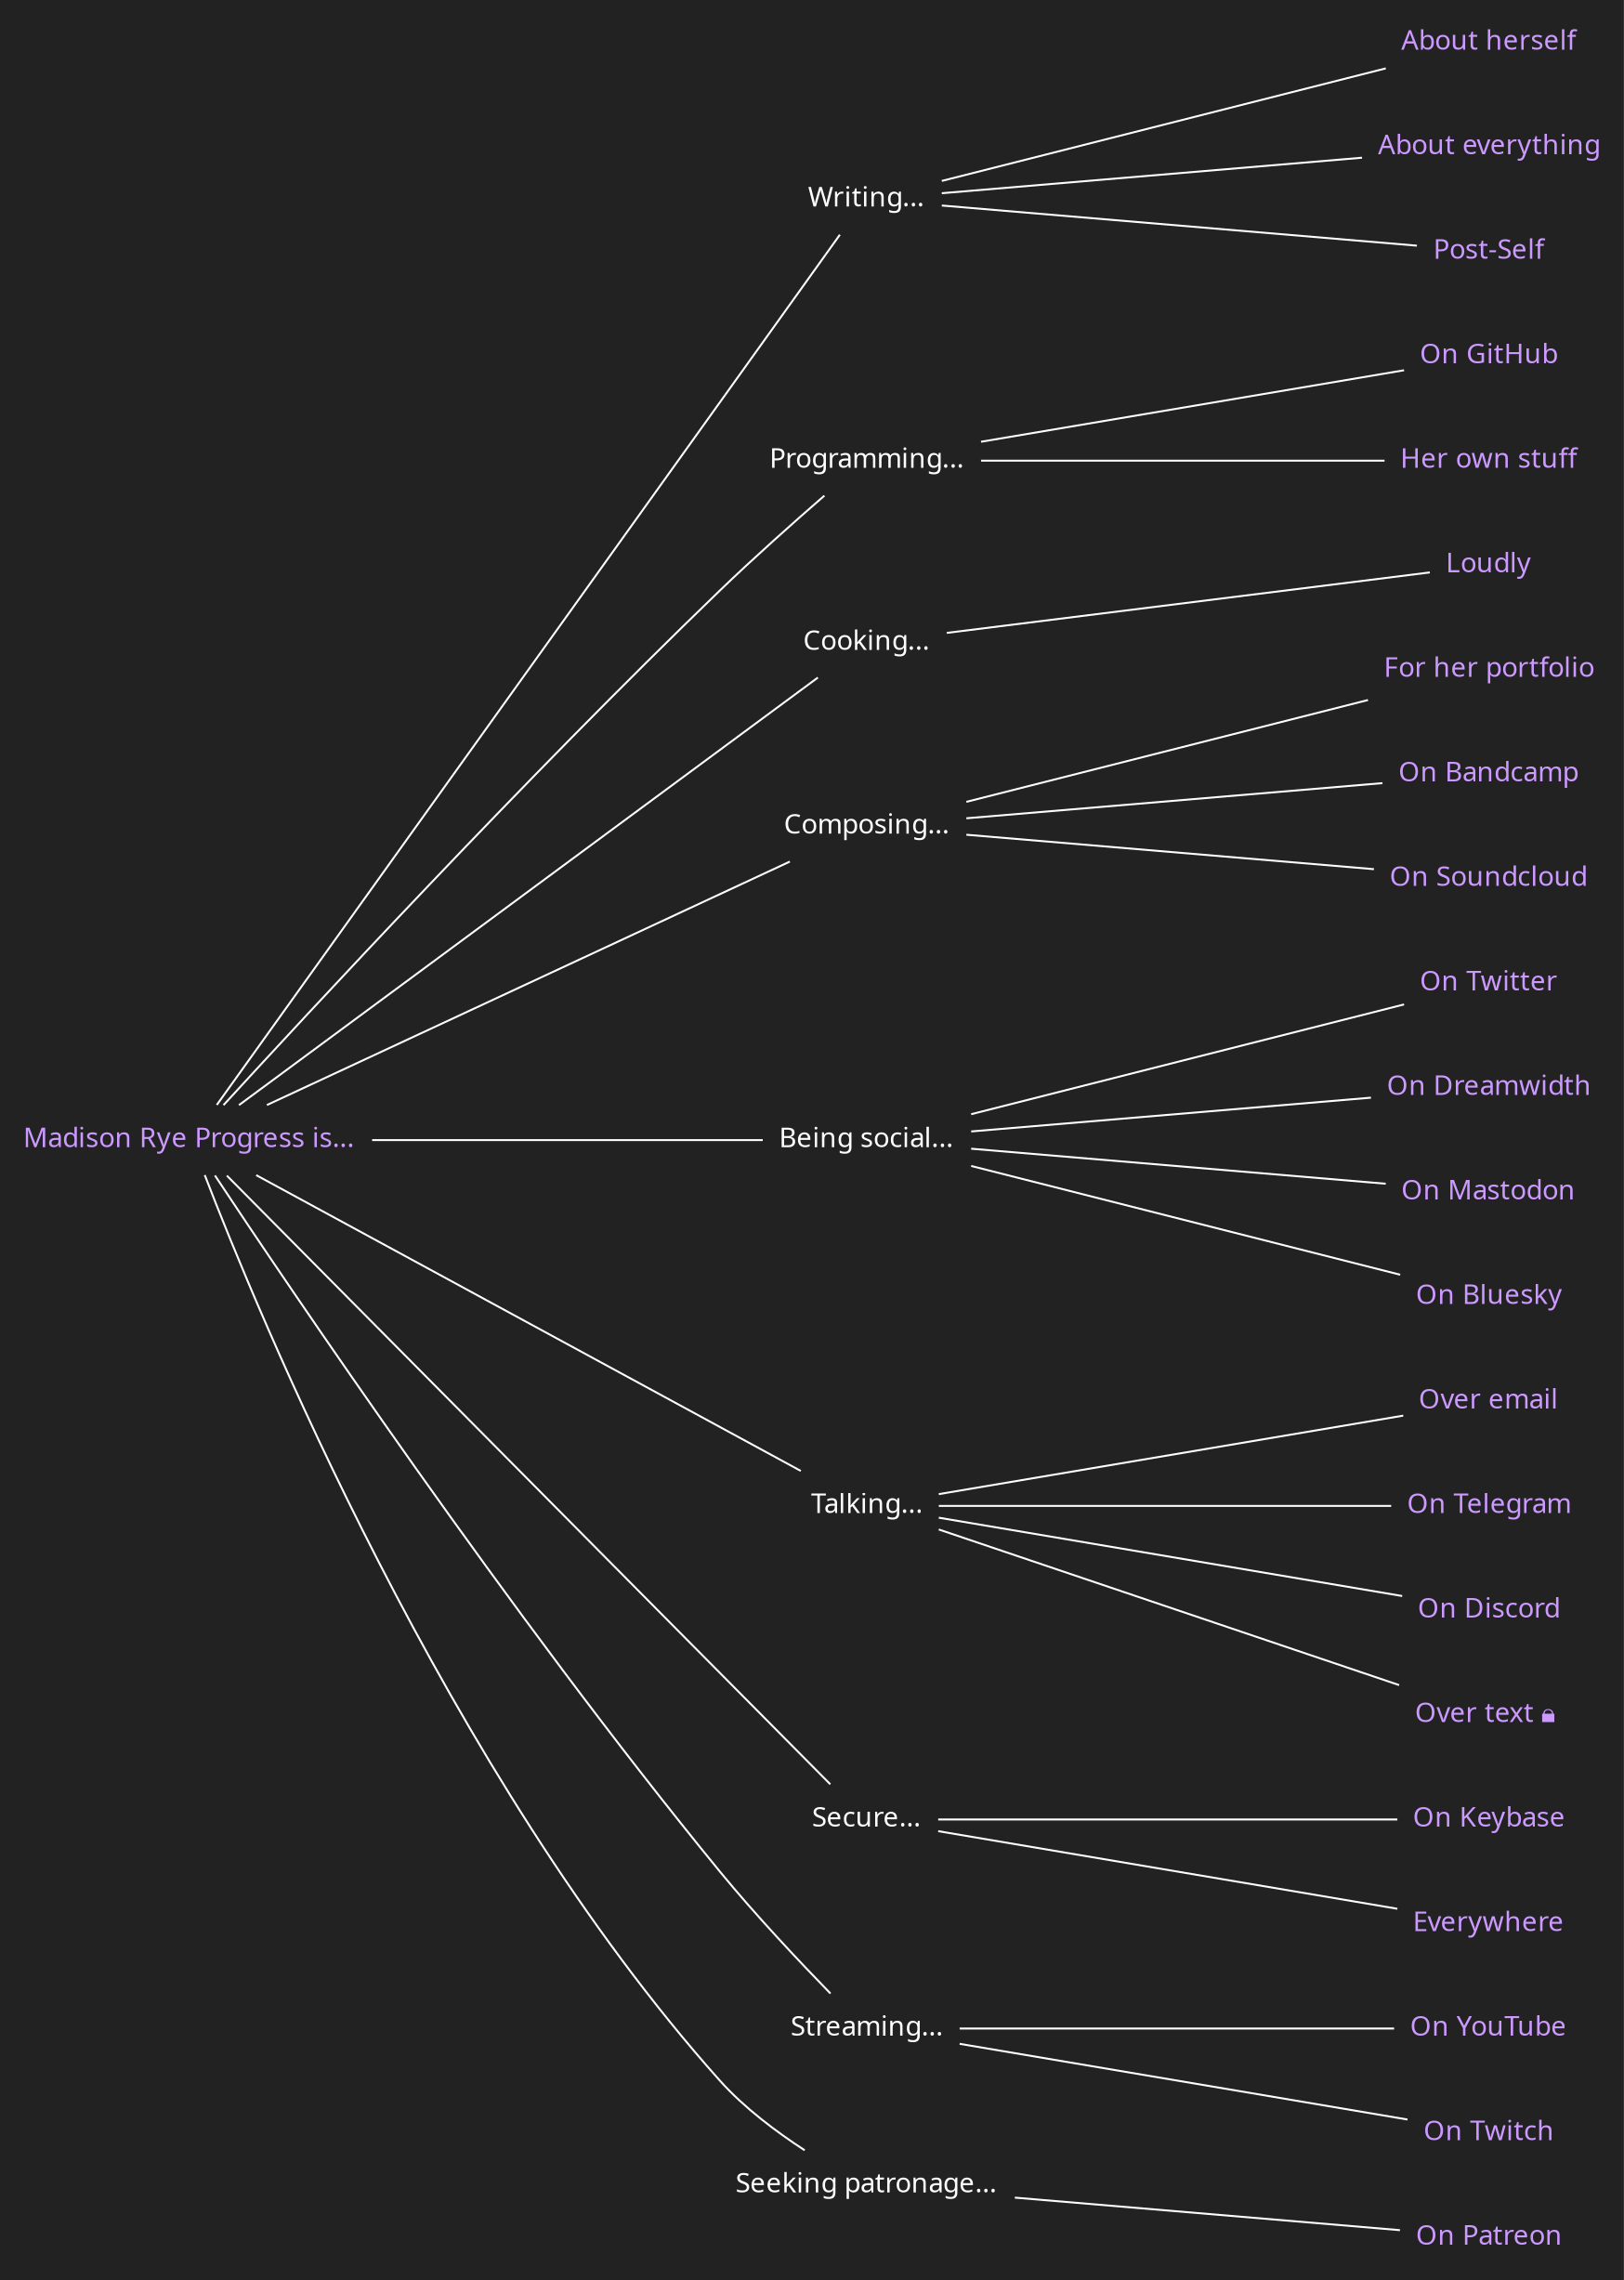 graph is {
    node[shape="none",fontcolor="#ffffff",color="#ffffff",fontname="Ubuntu"]
    edge[color="#ffffff"]
    graph[bgcolor="#222222",label="",margin="0",rankdir="LR",ranksep=2.5]

    copula [label="Madison Rye Progress is...",fontcolor="#cc99ff",href="https://drab-makyo.com"]

    writing [label="Writing..."]
    /* writing_anything [label="Anything",fontcolor="#cc99ff",href="https://writing.drab-makyo.com"] 
     */
    writing_ally [label="About herself",fontcolor="#cc99ff",href="https://ally.id"]
    writing_portfolio [label="About everything",fontcolor="#cc99ff",href="https://makyo.ink"]
    writing_postself [label="Post-Self",fontcolor="#cc99ff",href="https://post-self.ink"]
    copula -- writing -- { /* writing_anything, */ writing_ally, writing_portfolio, writing_postself }

    /*photography [label="Taking pictures..."]
    photography_flickr [label="On Flickr",fontcolor="#cc99ff",href="https://flickr.com/photos/ranna"]
    photography_portfolio [label="For her portfolio",fontcolor="#cc99ff",href="https://makyo.photography"]
    copula -- photography -- { photography_flickr, photography_portfolio }*/

    programming [label="Programming..."]
    programming_github [label="On GitHub",fontcolor="#cc99ff",href="https://github.com/makyo"]
    /* programming_launchpad [label="On Launchpad",fontcolor="#cc99ff",href="https://launchpad.net/~makyo"]
     */
    programming_personal [label="Her own stuff",fontcolor="#cc99ff",href="https://makyo.dev"]
    copula -- programming -- { programming_github, /*programming_launchpad,*/ programming_personal }

    cooking [label="Cooking..."]
    /*cooking_quietly [label="Quietly",fontcolor="#cc99ff",href="https://makyo.cooking"]
     */
    cooking_loudly [label="Loudly",fontcolor="#cc99ff",href="https://twitter.com/loudfood"]
    copula -- cooking -- { /*cooking_quietly,*/ cooking_loudly }

    composing [label="Composing..."]
    composing_portfolio [label="For her portfolio",fontcolor="#cc99ff",href="https://sounds.drab-makyo.com"]
    composing_bandcamp [label="On Bandcamp",fontcolor="#cc99ff",href="https://drab-makyo.bandcamp.com"]
    composing_soundcloud [label="On Soundcloud",fontcolor="#cc99ff",href="https://soundcloud.com/drabmakyo"]
    copula -- composing -- { composing_portfolio, composing_bandcamp, composing_soundcloud }

    social [label="Being social..."]
    social_twitter [label="On Twitter",fontcolor="#cc99ff",href="https://twitter.com/makyo_writes"]
    social_dreamwidth [label="On Dreamwidth",fontcolor="#cc99ff",href="https://skunkcetera.dreamwidth.org"]
    social_mastodon [label="On Mastodon",fontcolor="#cc99ff",href="https://awoo.space/@makyo"]
    social_bluesky [label="On Bluesky",fontcolor="#cc99ff",href="https://bsky.app/profile/makyo.bsky.social"]
    copula -- social -- { social_twitter, social_mastodon, social_dreamwidth, social_bluesky }

    talking [label="Talking..."]
    talking_email [label="Over email",fontcolor="#cc99ff",href="mailto:makyo@drab-makyo.com"]
    talking_telegram [label="On Telegram",fontcolor="#cc99ff",href="https://t.me/DrabMakyo"]
    talking_discord [label="On Discord",fontcolor="#cc99ff",href="https://discord.com/users/Makyo#7093",title="Makyo#7093"]
    /*talking_matrix [label="On Matrix",fontcolor="#cc99ff",href="https://matrix.to/#/@makyo:drab-makyo.com"]
    talking_wire [label="On Wire",fontcolor="#cc99ff",href="/wire",title="@makyo"]*/
    talking_phone [label="Over text 🔒 ",fontcolor="#cc99ff",href="tel:3038185943"]
    copula -- talking -- { talking_email, talking_telegram, talking_discord, talking_phone /*, talking_matrix, talking_wire*/ }

    /*working [label="Working..."]
    working_digitalocean [label="At DigitalOcean",fontcolor="#cc99ff",href="https://digitalocean.com"]
    working_hybrid [label="At Hybrid Ink, LLC",fontcolor="#cc99ff",href="https://hybrid.ink"] 
    copula -- working -- { working_hybrid, working_digitalocean }*/

    secure [label="Secure..."]
    secure_keybase [label="On Keybase",fontcolor="#cc99ff",href="https://keybase.io/makyo"]
    secure_everywhere [label="Everywhere",fontcolor="#cc99ff",href="https://drab-makyo.com/pgp"]
    copula -- secure -- { secure_everywhere, secure_keybase }

    playing [label="Streaming..."]
    playing_youtube [label="On YouTube",fontcolor="#cc99ff",href="https://www.youtube.com/@ephahvix"]
    playing_twitch [label="On Twitch",fontcolor="#cc99ff",href="https://twitch.tv/ephahvix"]
    copula -- playing -- { playing_youtube, playing_twitch }

    patron [label="Seeking patronage..."]
    patron_patreon [label="On Patreon",fontcolor="#cc99ff",href="https://patreon.com/makyo"]
    copula -- patron -- { patron_patreon }
}
